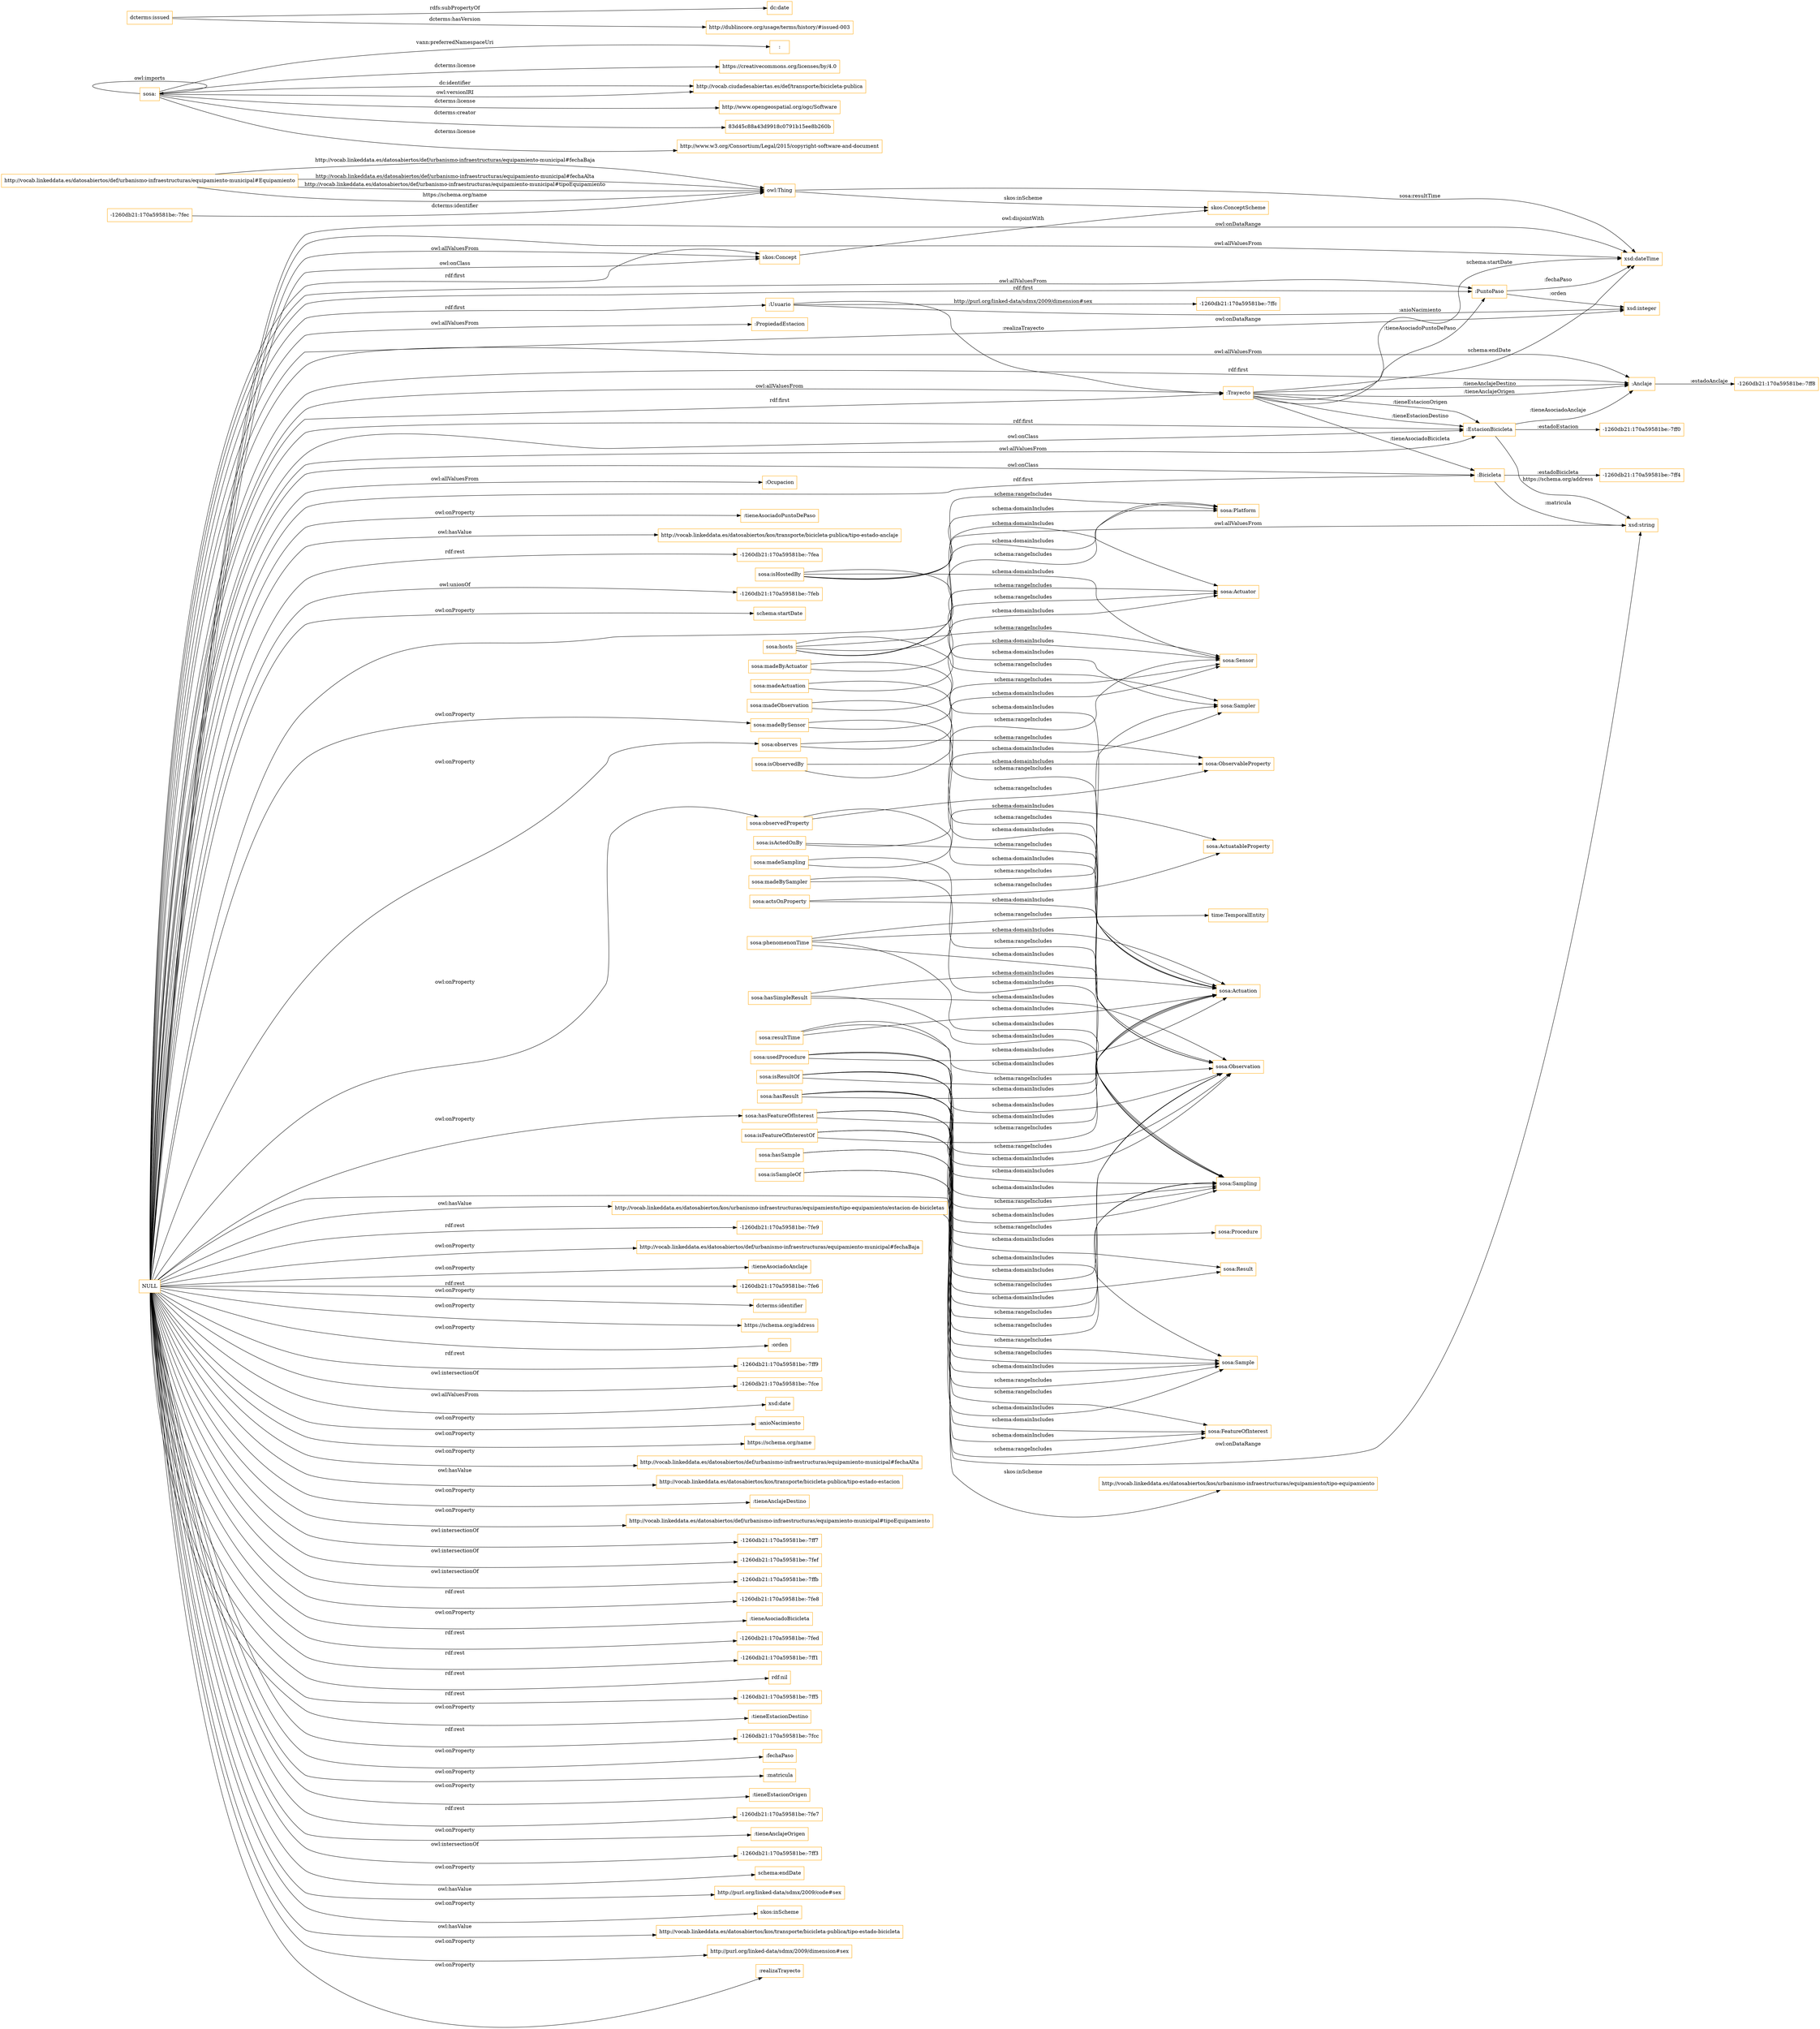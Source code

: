 digraph ar2dtool_diagram { 
rankdir=LR;
size="1501"
node [shape = rectangle, color="orange"]; "-1260db21:170a59581be:-7ffc" ":PropiedadEstacion" ":PuntoPaso" "-1260db21:170a59581be:-7ff8" "sosa:ObservableProperty" "sosa:FeatureOfInterest" ":Anclaje" ":Usuario" ":Ocupacion" "-1260db21:170a59581be:-7ff0" "-1260db21:170a59581be:-7ff4" "-1260db21:170a59581be:-7fec" "sosa:Observation" "skos:ConceptScheme" "sosa:Sensor" "http://vocab.linkeddata.es/datosabiertos/def/urbanismo-infraestructuras/equipamiento-municipal#Equipamiento" "skos:Concept" ":EstacionBicicleta" ":Trayecto" ":Bicicleta" "sosa:Actuation" "sosa:Platform" "sosa:ActuatableProperty" "sosa:Actuator" "sosa:Sample" "time:TemporalEntity" "sosa:Sampling" "sosa:Procedure" "sosa:Result" "sosa:Sampler" ; /*classes style*/
	"sosa:observedProperty" -> "sosa:ObservableProperty" [ label = "schema:rangeIncludes" ];
	"sosa:observedProperty" -> "sosa:Observation" [ label = "schema:domainIncludes" ];
	"sosa:madeBySensor" -> "sosa:Sensor" [ label = "schema:rangeIncludes" ];
	"sosa:madeBySensor" -> "sosa:Observation" [ label = "schema:domainIncludes" ];
	"sosa:madeByActuator" -> "sosa:Actuator" [ label = "schema:rangeIncludes" ];
	"sosa:madeByActuator" -> "sosa:Actuation" [ label = "schema:domainIncludes" ];
	"sosa:hosts" -> "sosa:Platform" [ label = "schema:rangeIncludes" ];
	"sosa:hosts" -> "sosa:Actuator" [ label = "schema:rangeIncludes" ];
	"sosa:hosts" -> "sosa:Sampler" [ label = "schema:rangeIncludes" ];
	"sosa:hosts" -> "sosa:Sensor" [ label = "schema:rangeIncludes" ];
	"sosa:hosts" -> "sosa:Platform" [ label = "schema:domainIncludes" ];
	"sosa:isObservedBy" -> "sosa:Sensor" [ label = "schema:rangeIncludes" ];
	"sosa:isObservedBy" -> "sosa:ObservableProperty" [ label = "schema:domainIncludes" ];
	"sosa:madeActuation" -> "sosa:Actuation" [ label = "schema:rangeIncludes" ];
	"sosa:madeActuation" -> "sosa:Actuator" [ label = "schema:domainIncludes" ];
	"sosa:phenomenonTime" -> "time:TemporalEntity" [ label = "schema:rangeIncludes" ];
	"sosa:phenomenonTime" -> "sosa:Sampling" [ label = "schema:domainIncludes" ];
	"sosa:phenomenonTime" -> "sosa:Observation" [ label = "schema:domainIncludes" ];
	"sosa:phenomenonTime" -> "sosa:Actuation" [ label = "schema:domainIncludes" ];
	"http://vocab.linkeddata.es/datosabiertos/kos/urbanismo-infraestructuras/equipamiento/tipo-equipamiento/estacion-de-bicicletas" -> "http://vocab.linkeddata.es/datosabiertos/kos/urbanismo-infraestructuras/equipamiento/tipo-equipamiento" [ label = "skos:inScheme" ];
	"sosa:hasResult" -> "sosa:Sampling" [ label = "schema:domainIncludes" ];
	"sosa:hasResult" -> "sosa:Actuation" [ label = "schema:domainIncludes" ];
	"sosa:hasResult" -> "sosa:Observation" [ label = "schema:domainIncludes" ];
	"sosa:hasResult" -> "sosa:Result" [ label = "schema:rangeIncludes" ];
	"sosa:hasResult" -> "sosa:Sample" [ label = "schema:rangeIncludes" ];
	"sosa:isActedOnBy" -> "sosa:Actuation" [ label = "schema:rangeIncludes" ];
	"sosa:isActedOnBy" -> "sosa:ActuatableProperty" [ label = "schema:domainIncludes" ];
	"skos:Concept" -> "skos:ConceptScheme" [ label = "owl:disjointWith" ];
	"sosa:madeSampling" -> "sosa:Sampling" [ label = "schema:rangeIncludes" ];
	"sosa:madeSampling" -> "sosa:Sampler" [ label = "schema:domainIncludes" ];
	"sosa:hasFeatureOfInterest" -> "sosa:Observation" [ label = "schema:domainIncludes" ];
	"sosa:hasFeatureOfInterest" -> "sosa:FeatureOfInterest" [ label = "schema:rangeIncludes" ];
	"sosa:hasFeatureOfInterest" -> "sosa:Sampling" [ label = "schema:domainIncludes" ];
	"sosa:hasFeatureOfInterest" -> "sosa:Actuation" [ label = "schema:domainIncludes" ];
	"sosa:hasFeatureOfInterest" -> "sosa:Sample" [ label = "schema:rangeIncludes" ];
	"sosa:isResultOf" -> "sosa:Sample" [ label = "schema:domainIncludes" ];
	"sosa:isResultOf" -> "sosa:Actuation" [ label = "schema:rangeIncludes" ];
	"sosa:isResultOf" -> "sosa:Observation" [ label = "schema:rangeIncludes" ];
	"sosa:isResultOf" -> "sosa:Sampling" [ label = "schema:rangeIncludes" ];
	"sosa:isResultOf" -> "sosa:Result" [ label = "schema:domainIncludes" ];
	"sosa:isSampleOf" -> "sosa:FeatureOfInterest" [ label = "schema:rangeIncludes" ];
	"sosa:isSampleOf" -> "sosa:Sample" [ label = "schema:domainIncludes" ];
	"sosa:hasSimpleResult" -> "sosa:Sampling" [ label = "schema:domainIncludes" ];
	"sosa:hasSimpleResult" -> "sosa:Observation" [ label = "schema:domainIncludes" ];
	"sosa:hasSimpleResult" -> "sosa:Actuation" [ label = "schema:domainIncludes" ];
	"sosa:madeObservation" -> "sosa:Observation" [ label = "schema:rangeIncludes" ];
	"sosa:madeObservation" -> "sosa:Sensor" [ label = "schema:domainIncludes" ];
	"sosa:resultTime" -> "sosa:Sampling" [ label = "schema:domainIncludes" ];
	"sosa:resultTime" -> "sosa:Observation" [ label = "schema:domainIncludes" ];
	"sosa:resultTime" -> "sosa:Actuation" [ label = "schema:domainIncludes" ];
	"sosa:isHostedBy" -> "sosa:Platform" [ label = "schema:rangeIncludes" ];
	"sosa:isHostedBy" -> "sosa:Platform" [ label = "schema:domainIncludes" ];
	"sosa:isHostedBy" -> "sosa:Sampler" [ label = "schema:domainIncludes" ];
	"sosa:isHostedBy" -> "sosa:Sensor" [ label = "schema:domainIncludes" ];
	"sosa:isHostedBy" -> "sosa:Actuator" [ label = "schema:domainIncludes" ];
	"NULL" -> "-1260db21:170a59581be:-7fe9" [ label = "rdf:rest" ];
	"NULL" -> "sosa:observedProperty" [ label = "owl:onProperty" ];
	"NULL" -> "http://vocab.linkeddata.es/datosabiertos/def/urbanismo-infraestructuras/equipamiento-municipal#fechaBaja" [ label = "owl:onProperty" ];
	"NULL" -> ":tieneAsociadoAnclaje" [ label = "owl:onProperty" ];
	"NULL" -> ":EstacionBicicleta" [ label = "owl:allValuesFrom" ];
	"NULL" -> "-1260db21:170a59581be:-7fe6" [ label = "rdf:rest" ];
	"NULL" -> "dcterms:identifier" [ label = "owl:onProperty" ];
	"NULL" -> "skos:Concept" [ label = "rdf:first" ];
	"NULL" -> "https://schema.org/address" [ label = "owl:onProperty" ];
	"NULL" -> ":orden" [ label = "owl:onProperty" ];
	"NULL" -> "-1260db21:170a59581be:-7ff9" [ label = "rdf:rest" ];
	"NULL" -> "-1260db21:170a59581be:-7fce" [ label = "owl:intersectionOf" ];
	"NULL" -> "xsd:date" [ label = "owl:allValuesFrom" ];
	"NULL" -> "sosa:observes" [ label = "owl:onProperty" ];
	"NULL" -> ":anioNacimiento" [ label = "owl:onProperty" ];
	"NULL" -> ":Anclaje" [ label = "owl:allValuesFrom" ];
	"NULL" -> "https://schema.org/name" [ label = "owl:onProperty" ];
	"NULL" -> "http://vocab.linkeddata.es/datosabiertos/def/urbanismo-infraestructuras/equipamiento-municipal#fechaAlta" [ label = "owl:onProperty" ];
	"NULL" -> "http://vocab.linkeddata.es/datosabiertos/kos/transporte/bicicleta-publica/tipo-estado-estacion" [ label = "owl:hasValue" ];
	"NULL" -> "xsd:string" [ label = "owl:allValuesFrom" ];
	"NULL" -> ":PuntoPaso" [ label = "rdf:first" ];
	"NULL" -> ":tieneAnclajeDestino" [ label = "owl:onProperty" ];
	"NULL" -> "http://vocab.linkeddata.es/datosabiertos/def/urbanismo-infraestructuras/equipamiento-municipal#tipoEquipamiento" [ label = "owl:onProperty" ];
	"NULL" -> ":EstacionBicicleta" [ label = "rdf:first" ];
	"NULL" -> "http://vocab.linkeddata.es/datosabiertos/kos/urbanismo-infraestructuras/equipamiento/tipo-equipamiento/estacion-de-bicicletas" [ label = "owl:hasValue" ];
	"NULL" -> "-1260db21:170a59581be:-7ff7" [ label = "owl:intersectionOf" ];
	"NULL" -> "xsd:integer" [ label = "owl:onDataRange" ];
	"NULL" -> "xsd:dateTime" [ label = "owl:onDataRange" ];
	"NULL" -> "-1260db21:170a59581be:-7fef" [ label = "owl:intersectionOf" ];
	"NULL" -> ":Bicicleta" [ label = "owl:onClass" ];
	"NULL" -> ":Ocupacion" [ label = "owl:allValuesFrom" ];
	"NULL" -> "-1260db21:170a59581be:-7ffb" [ label = "owl:intersectionOf" ];
	"NULL" -> "-1260db21:170a59581be:-7fe8" [ label = "rdf:rest" ];
	"NULL" -> ":tieneAsociadoBicicleta" [ label = "owl:onProperty" ];
	"NULL" -> ":Anclaje" [ label = "rdf:first" ];
	"NULL" -> "sosa:hasFeatureOfInterest" [ label = "owl:onProperty" ];
	"NULL" -> "-1260db21:170a59581be:-7fed" [ label = "rdf:rest" ];
	"NULL" -> ":PropiedadEstacion" [ label = "owl:allValuesFrom" ];
	"NULL" -> "skos:Concept" [ label = "owl:allValuesFrom" ];
	"NULL" -> "-1260db21:170a59581be:-7ff1" [ label = "rdf:rest" ];
	"NULL" -> ":Bicicleta" [ label = "rdf:first" ];
	"NULL" -> "rdf:nil" [ label = "rdf:rest" ];
	"NULL" -> ":Trayecto" [ label = "rdf:first" ];
	"NULL" -> "-1260db21:170a59581be:-7ff5" [ label = "rdf:rest" ];
	"NULL" -> ":Trayecto" [ label = "owl:allValuesFrom" ];
	"NULL" -> ":tieneEstacionDestino" [ label = "owl:onProperty" ];
	"NULL" -> "-1260db21:170a59581be:-7fcc" [ label = "rdf:rest" ];
	"NULL" -> ":fechaPaso" [ label = "owl:onProperty" ];
	"NULL" -> ":matricula" [ label = "owl:onProperty" ];
	"NULL" -> "sosa:madeBySensor" [ label = "owl:onProperty" ];
	"NULL" -> ":Usuario" [ label = "rdf:first" ];
	"NULL" -> ":tieneEstacionOrigen" [ label = "owl:onProperty" ];
	"NULL" -> "-1260db21:170a59581be:-7fe7" [ label = "rdf:rest" ];
	"NULL" -> "xsd:dateTime" [ label = "owl:allValuesFrom" ];
	"NULL" -> ":tieneAnclajeOrigen" [ label = "owl:onProperty" ];
	"NULL" -> "xsd:string" [ label = "owl:onDataRange" ];
	"NULL" -> "-1260db21:170a59581be:-7ff3" [ label = "owl:intersectionOf" ];
	"NULL" -> "skos:Concept" [ label = "owl:onClass" ];
	"NULL" -> ":PuntoPaso" [ label = "owl:allValuesFrom" ];
	"NULL" -> "schema:endDate" [ label = "owl:onProperty" ];
	"NULL" -> "http://purl.org/linked-data/sdmx/2009/code#sex" [ label = "owl:hasValue" ];
	"NULL" -> "skos:inScheme" [ label = "owl:onProperty" ];
	"NULL" -> "http://vocab.linkeddata.es/datosabiertos/kos/transporte/bicicleta-publica/tipo-estado-bicicleta" [ label = "owl:hasValue" ];
	"NULL" -> "http://purl.org/linked-data/sdmx/2009/dimension#sex" [ label = "owl:onProperty" ];
	"NULL" -> ":realizaTrayecto" [ label = "owl:onProperty" ];
	"NULL" -> ":EstacionBicicleta" [ label = "owl:onClass" ];
	"NULL" -> ":tieneAsociadoPuntoDePaso" [ label = "owl:onProperty" ];
	"NULL" -> "http://vocab.linkeddata.es/datosabiertos/kos/transporte/bicicleta-publica/tipo-estado-anclaje" [ label = "owl:hasValue" ];
	"NULL" -> "-1260db21:170a59581be:-7fea" [ label = "rdf:rest" ];
	"NULL" -> "-1260db21:170a59581be:-7feb" [ label = "owl:unionOf" ];
	"NULL" -> "schema:startDate" [ label = "owl:onProperty" ];
	"sosa:hasSample" -> "sosa:Sample" [ label = "schema:rangeIncludes" ];
	"sosa:hasSample" -> "sosa:FeatureOfInterest" [ label = "schema:domainIncludes" ];
	"sosa:observes" -> "sosa:ObservableProperty" [ label = "schema:rangeIncludes" ];
	"sosa:observes" -> "sosa:Sensor" [ label = "schema:domainIncludes" ];
	"sosa:usedProcedure" -> "sosa:Procedure" [ label = "schema:rangeIncludes" ];
	"sosa:usedProcedure" -> "sosa:Sampling" [ label = "schema:domainIncludes" ];
	"sosa:usedProcedure" -> "sosa:Observation" [ label = "schema:domainIncludes" ];
	"sosa:usedProcedure" -> "sosa:Actuation" [ label = "schema:domainIncludes" ];
	"sosa:actsOnProperty" -> "sosa:ActuatableProperty" [ label = "schema:rangeIncludes" ];
	"sosa:actsOnProperty" -> "sosa:Actuation" [ label = "schema:domainIncludes" ];
	"sosa:" -> ":" [ label = "vann:preferredNamespaceUri" ];
	"sosa:" -> "https://creativecommons.org/licenses/by/4.0" [ label = "dcterms:license" ];
	"sosa:" -> "http://vocab.ciudadesabiertas.es/def/transporte/bicicleta-publica" [ label = "dc:identifier" ];
	"sosa:" -> "sosa:" [ label = "owl:imports" ];
	"sosa:" -> "http://vocab.ciudadesabiertas.es/def/transporte/bicicleta-publica" [ label = "owl:versionIRI" ];
	"sosa:" -> "http://www.opengeospatial.org/ogc/Software" [ label = "dcterms:license" ];
	"sosa:" -> "83d45c88a43d9918c0791b15ee8b260b" [ label = "dcterms:creator" ];
	"sosa:" -> "http://www.w3.org/Consortium/Legal/2015/copyright-software-and-document" [ label = "dcterms:license" ];
	"sosa:isFeatureOfInterestOf" -> "sosa:FeatureOfInterest" [ label = "schema:domainIncludes" ];
	"sosa:isFeatureOfInterestOf" -> "sosa:Actuation" [ label = "schema:rangeIncludes" ];
	"sosa:isFeatureOfInterestOf" -> "sosa:Sampling" [ label = "schema:rangeIncludes" ];
	"sosa:isFeatureOfInterestOf" -> "sosa:Observation" [ label = "schema:rangeIncludes" ];
	"sosa:isFeatureOfInterestOf" -> "sosa:Sample" [ label = "schema:domainIncludes" ];
	"dcterms:issued" -> "dc:date" [ label = "rdfs:subPropertyOf" ];
	"dcterms:issued" -> "http://dublincore.org/usage/terms/history/#issued-003" [ label = "dcterms:hasVersion" ];
	"sosa:madeBySampler" -> "sosa:Sampler" [ label = "schema:rangeIncludes" ];
	"sosa:madeBySampler" -> "sosa:Sampling" [ label = "schema:domainIncludes" ];
	":Trayecto" -> "xsd:dateTime" [ label = "schema:startDate" ];
	"http://vocab.linkeddata.es/datosabiertos/def/urbanismo-infraestructuras/equipamiento-municipal#Equipamiento" -> "owl:Thing" [ label = "http://vocab.linkeddata.es/datosabiertos/def/urbanismo-infraestructuras/equipamiento-municipal#tipoEquipamiento" ];
	":Trayecto" -> ":EstacionBicicleta" [ label = ":tieneEstacionOrigen" ];
	":Anclaje" -> "-1260db21:170a59581be:-7ff8" [ label = ":estadoAnclaje" ];
	":Trayecto" -> ":Anclaje" [ label = ":tieneAnclajeDestino" ];
	":Bicicleta" -> "xsd:string" [ label = ":matricula" ];
	":Trayecto" -> ":PuntoPaso" [ label = ":tieneAsociadoPuntoDePaso" ];
	"owl:Thing" -> "skos:ConceptScheme" [ label = "skos:inScheme" ];
	":EstacionBicicleta" -> ":Anclaje" [ label = ":tieneAsociadoAnclaje" ];
	"http://vocab.linkeddata.es/datosabiertos/def/urbanismo-infraestructuras/equipamiento-municipal#Equipamiento" -> "owl:Thing" [ label = "https://schema.org/name" ];
	"http://vocab.linkeddata.es/datosabiertos/def/urbanismo-infraestructuras/equipamiento-municipal#Equipamiento" -> "owl:Thing" [ label = "http://vocab.linkeddata.es/datosabiertos/def/urbanismo-infraestructuras/equipamiento-municipal#fechaBaja" ];
	":Trayecto" -> ":Bicicleta" [ label = ":tieneAsociadoBicicleta" ];
	":Trayecto" -> ":Anclaje" [ label = ":tieneAnclajeOrigen" ];
	":PuntoPaso" -> "xsd:dateTime" [ label = ":fechaPaso" ];
	":EstacionBicicleta" -> "xsd:string" [ label = "https://schema.org/address" ];
	"-1260db21:170a59581be:-7fec" -> "owl:Thing" [ label = "dcterms:identifier" ];
	":EstacionBicicleta" -> "-1260db21:170a59581be:-7ff0" [ label = ":estadoEstacion" ];
	":Trayecto" -> ":EstacionBicicleta" [ label = ":tieneEstacionDestino" ];
	":Usuario" -> "xsd:integer" [ label = ":anioNacimiento" ];
	":Trayecto" -> "xsd:dateTime" [ label = "schema:endDate" ];
	"owl:Thing" -> "xsd:dateTime" [ label = "sosa:resultTime" ];
	":Usuario" -> "-1260db21:170a59581be:-7ffc" [ label = "http://purl.org/linked-data/sdmx/2009/dimension#sex" ];
	":Bicicleta" -> "-1260db21:170a59581be:-7ff4" [ label = ":estadoBicicleta" ];
	":Usuario" -> ":Trayecto" [ label = ":realizaTrayecto" ];
	":PuntoPaso" -> "xsd:integer" [ label = ":orden" ];
	"http://vocab.linkeddata.es/datosabiertos/def/urbanismo-infraestructuras/equipamiento-municipal#Equipamiento" -> "owl:Thing" [ label = "http://vocab.linkeddata.es/datosabiertos/def/urbanismo-infraestructuras/equipamiento-municipal#fechaAlta" ];

}
